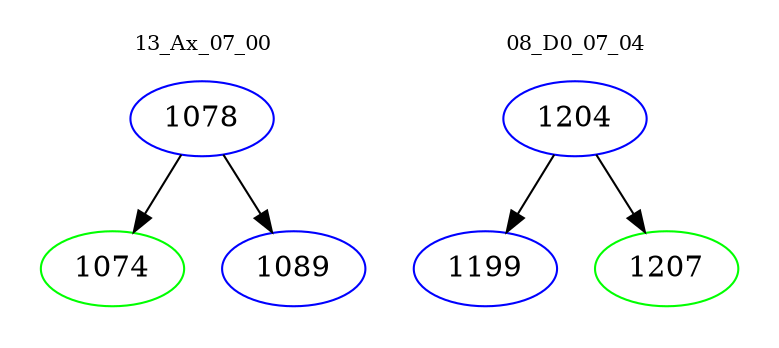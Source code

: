 digraph{
subgraph cluster_0 {
color = white
label = "13_Ax_07_00";
fontsize=10;
T0_1078 [label="1078", color="blue"]
T0_1078 -> T0_1074 [color="black"]
T0_1074 [label="1074", color="green"]
T0_1078 -> T0_1089 [color="black"]
T0_1089 [label="1089", color="blue"]
}
subgraph cluster_1 {
color = white
label = "08_D0_07_04";
fontsize=10;
T1_1204 [label="1204", color="blue"]
T1_1204 -> T1_1199 [color="black"]
T1_1199 [label="1199", color="blue"]
T1_1204 -> T1_1207 [color="black"]
T1_1207 [label="1207", color="green"]
}
}
